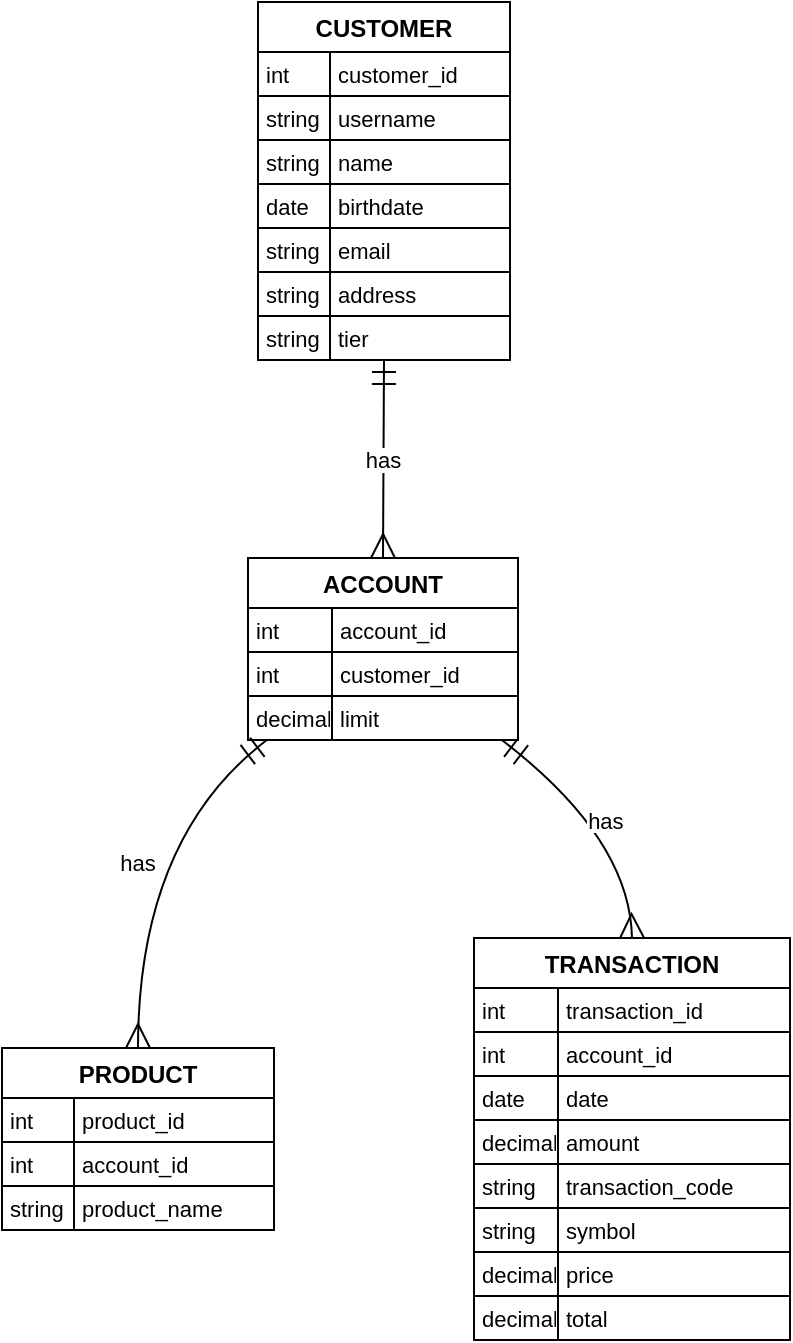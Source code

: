 <mxfile version="24.7.5" pages="2">
  <diagram name="Página-1" id="xbS6HUOcRYVPAaxrUvXU">
    <mxGraphModel dx="1393" dy="903" grid="1" gridSize="10" guides="1" tooltips="1" connect="1" arrows="1" fold="1" page="1" pageScale="1" pageWidth="827" pageHeight="1169" math="0" shadow="0">
      <root>
        <mxCell id="0" />
        <mxCell id="1" parent="0" />
        <mxCell id="-Fm5pNs9VPhXjQLM4HIY-1" value="CUSTOMER" style="shape=table;startSize=25;container=1;collapsible=0;childLayout=tableLayout;fixedRows=1;rowLines=1;fontStyle=1;align=center;resizeLast=1;" vertex="1" parent="1">
          <mxGeometry x="148" y="20" width="126" height="179" as="geometry" />
        </mxCell>
        <mxCell id="-Fm5pNs9VPhXjQLM4HIY-2" style="shape=tableRow;horizontal=0;startSize=0;swimlaneHead=0;swimlaneBody=0;fillColor=none;collapsible=0;dropTarget=0;points=[[0,0.5],[1,0.5]];portConstraint=eastwest;top=0;left=0;right=0;bottom=0;" vertex="1" parent="-Fm5pNs9VPhXjQLM4HIY-1">
          <mxGeometry y="25" width="126" height="22" as="geometry" />
        </mxCell>
        <mxCell id="-Fm5pNs9VPhXjQLM4HIY-3" value="int" style="shape=partialRectangle;connectable=0;fillColor=none;top=0;left=0;bottom=0;right=0;align=left;spacingLeft=2;overflow=hidden;fontSize=11;" vertex="1" parent="-Fm5pNs9VPhXjQLM4HIY-2">
          <mxGeometry width="36" height="22" as="geometry">
            <mxRectangle width="36" height="22" as="alternateBounds" />
          </mxGeometry>
        </mxCell>
        <mxCell id="-Fm5pNs9VPhXjQLM4HIY-4" value="customer_id" style="shape=partialRectangle;connectable=0;fillColor=none;top=0;left=0;bottom=0;right=0;align=left;spacingLeft=2;overflow=hidden;fontSize=11;" vertex="1" parent="-Fm5pNs9VPhXjQLM4HIY-2">
          <mxGeometry x="36" width="90" height="22" as="geometry">
            <mxRectangle width="90" height="22" as="alternateBounds" />
          </mxGeometry>
        </mxCell>
        <mxCell id="-Fm5pNs9VPhXjQLM4HIY-5" style="shape=tableRow;horizontal=0;startSize=0;swimlaneHead=0;swimlaneBody=0;fillColor=none;collapsible=0;dropTarget=0;points=[[0,0.5],[1,0.5]];portConstraint=eastwest;top=0;left=0;right=0;bottom=0;" vertex="1" parent="-Fm5pNs9VPhXjQLM4HIY-1">
          <mxGeometry y="47" width="126" height="22" as="geometry" />
        </mxCell>
        <mxCell id="-Fm5pNs9VPhXjQLM4HIY-6" value="string" style="shape=partialRectangle;connectable=0;fillColor=none;top=0;left=0;bottom=0;right=0;align=left;spacingLeft=2;overflow=hidden;fontSize=11;" vertex="1" parent="-Fm5pNs9VPhXjQLM4HIY-5">
          <mxGeometry width="36" height="22" as="geometry">
            <mxRectangle width="36" height="22" as="alternateBounds" />
          </mxGeometry>
        </mxCell>
        <mxCell id="-Fm5pNs9VPhXjQLM4HIY-7" value="username" style="shape=partialRectangle;connectable=0;fillColor=none;top=0;left=0;bottom=0;right=0;align=left;spacingLeft=2;overflow=hidden;fontSize=11;" vertex="1" parent="-Fm5pNs9VPhXjQLM4HIY-5">
          <mxGeometry x="36" width="90" height="22" as="geometry">
            <mxRectangle width="90" height="22" as="alternateBounds" />
          </mxGeometry>
        </mxCell>
        <mxCell id="-Fm5pNs9VPhXjQLM4HIY-8" style="shape=tableRow;horizontal=0;startSize=0;swimlaneHead=0;swimlaneBody=0;fillColor=none;collapsible=0;dropTarget=0;points=[[0,0.5],[1,0.5]];portConstraint=eastwest;top=0;left=0;right=0;bottom=0;" vertex="1" parent="-Fm5pNs9VPhXjQLM4HIY-1">
          <mxGeometry y="69" width="126" height="22" as="geometry" />
        </mxCell>
        <mxCell id="-Fm5pNs9VPhXjQLM4HIY-9" value="string" style="shape=partialRectangle;connectable=0;fillColor=none;top=0;left=0;bottom=0;right=0;align=left;spacingLeft=2;overflow=hidden;fontSize=11;" vertex="1" parent="-Fm5pNs9VPhXjQLM4HIY-8">
          <mxGeometry width="36" height="22" as="geometry">
            <mxRectangle width="36" height="22" as="alternateBounds" />
          </mxGeometry>
        </mxCell>
        <mxCell id="-Fm5pNs9VPhXjQLM4HIY-10" value="name" style="shape=partialRectangle;connectable=0;fillColor=none;top=0;left=0;bottom=0;right=0;align=left;spacingLeft=2;overflow=hidden;fontSize=11;" vertex="1" parent="-Fm5pNs9VPhXjQLM4HIY-8">
          <mxGeometry x="36" width="90" height="22" as="geometry">
            <mxRectangle width="90" height="22" as="alternateBounds" />
          </mxGeometry>
        </mxCell>
        <mxCell id="-Fm5pNs9VPhXjQLM4HIY-11" style="shape=tableRow;horizontal=0;startSize=0;swimlaneHead=0;swimlaneBody=0;fillColor=none;collapsible=0;dropTarget=0;points=[[0,0.5],[1,0.5]];portConstraint=eastwest;top=0;left=0;right=0;bottom=0;" vertex="1" parent="-Fm5pNs9VPhXjQLM4HIY-1">
          <mxGeometry y="91" width="126" height="22" as="geometry" />
        </mxCell>
        <mxCell id="-Fm5pNs9VPhXjQLM4HIY-12" value="date" style="shape=partialRectangle;connectable=0;fillColor=none;top=0;left=0;bottom=0;right=0;align=left;spacingLeft=2;overflow=hidden;fontSize=11;" vertex="1" parent="-Fm5pNs9VPhXjQLM4HIY-11">
          <mxGeometry width="36" height="22" as="geometry">
            <mxRectangle width="36" height="22" as="alternateBounds" />
          </mxGeometry>
        </mxCell>
        <mxCell id="-Fm5pNs9VPhXjQLM4HIY-13" value="birthdate" style="shape=partialRectangle;connectable=0;fillColor=none;top=0;left=0;bottom=0;right=0;align=left;spacingLeft=2;overflow=hidden;fontSize=11;" vertex="1" parent="-Fm5pNs9VPhXjQLM4HIY-11">
          <mxGeometry x="36" width="90" height="22" as="geometry">
            <mxRectangle width="90" height="22" as="alternateBounds" />
          </mxGeometry>
        </mxCell>
        <mxCell id="-Fm5pNs9VPhXjQLM4HIY-14" style="shape=tableRow;horizontal=0;startSize=0;swimlaneHead=0;swimlaneBody=0;fillColor=none;collapsible=0;dropTarget=0;points=[[0,0.5],[1,0.5]];portConstraint=eastwest;top=0;left=0;right=0;bottom=0;" vertex="1" parent="-Fm5pNs9VPhXjQLM4HIY-1">
          <mxGeometry y="113" width="126" height="22" as="geometry" />
        </mxCell>
        <mxCell id="-Fm5pNs9VPhXjQLM4HIY-15" value="string" style="shape=partialRectangle;connectable=0;fillColor=none;top=0;left=0;bottom=0;right=0;align=left;spacingLeft=2;overflow=hidden;fontSize=11;" vertex="1" parent="-Fm5pNs9VPhXjQLM4HIY-14">
          <mxGeometry width="36" height="22" as="geometry">
            <mxRectangle width="36" height="22" as="alternateBounds" />
          </mxGeometry>
        </mxCell>
        <mxCell id="-Fm5pNs9VPhXjQLM4HIY-16" value="email" style="shape=partialRectangle;connectable=0;fillColor=none;top=0;left=0;bottom=0;right=0;align=left;spacingLeft=2;overflow=hidden;fontSize=11;" vertex="1" parent="-Fm5pNs9VPhXjQLM4HIY-14">
          <mxGeometry x="36" width="90" height="22" as="geometry">
            <mxRectangle width="90" height="22" as="alternateBounds" />
          </mxGeometry>
        </mxCell>
        <mxCell id="-Fm5pNs9VPhXjQLM4HIY-17" style="shape=tableRow;horizontal=0;startSize=0;swimlaneHead=0;swimlaneBody=0;fillColor=none;collapsible=0;dropTarget=0;points=[[0,0.5],[1,0.5]];portConstraint=eastwest;top=0;left=0;right=0;bottom=0;" vertex="1" parent="-Fm5pNs9VPhXjQLM4HIY-1">
          <mxGeometry y="135" width="126" height="22" as="geometry" />
        </mxCell>
        <mxCell id="-Fm5pNs9VPhXjQLM4HIY-18" value="string" style="shape=partialRectangle;connectable=0;fillColor=none;top=0;left=0;bottom=0;right=0;align=left;spacingLeft=2;overflow=hidden;fontSize=11;" vertex="1" parent="-Fm5pNs9VPhXjQLM4HIY-17">
          <mxGeometry width="36" height="22" as="geometry">
            <mxRectangle width="36" height="22" as="alternateBounds" />
          </mxGeometry>
        </mxCell>
        <mxCell id="-Fm5pNs9VPhXjQLM4HIY-19" value="address" style="shape=partialRectangle;connectable=0;fillColor=none;top=0;left=0;bottom=0;right=0;align=left;spacingLeft=2;overflow=hidden;fontSize=11;" vertex="1" parent="-Fm5pNs9VPhXjQLM4HIY-17">
          <mxGeometry x="36" width="90" height="22" as="geometry">
            <mxRectangle width="90" height="22" as="alternateBounds" />
          </mxGeometry>
        </mxCell>
        <mxCell id="-Fm5pNs9VPhXjQLM4HIY-20" style="shape=tableRow;horizontal=0;startSize=0;swimlaneHead=0;swimlaneBody=0;fillColor=none;collapsible=0;dropTarget=0;points=[[0,0.5],[1,0.5]];portConstraint=eastwest;top=0;left=0;right=0;bottom=0;" vertex="1" parent="-Fm5pNs9VPhXjQLM4HIY-1">
          <mxGeometry y="157" width="126" height="22" as="geometry" />
        </mxCell>
        <mxCell id="-Fm5pNs9VPhXjQLM4HIY-21" value="string" style="shape=partialRectangle;connectable=0;fillColor=none;top=0;left=0;bottom=0;right=0;align=left;spacingLeft=2;overflow=hidden;fontSize=11;" vertex="1" parent="-Fm5pNs9VPhXjQLM4HIY-20">
          <mxGeometry width="36" height="22" as="geometry">
            <mxRectangle width="36" height="22" as="alternateBounds" />
          </mxGeometry>
        </mxCell>
        <mxCell id="-Fm5pNs9VPhXjQLM4HIY-22" value="tier" style="shape=partialRectangle;connectable=0;fillColor=none;top=0;left=0;bottom=0;right=0;align=left;spacingLeft=2;overflow=hidden;fontSize=11;" vertex="1" parent="-Fm5pNs9VPhXjQLM4HIY-20">
          <mxGeometry x="36" width="90" height="22" as="geometry">
            <mxRectangle width="90" height="22" as="alternateBounds" />
          </mxGeometry>
        </mxCell>
        <mxCell id="-Fm5pNs9VPhXjQLM4HIY-23" value="ACCOUNT" style="shape=table;startSize=25;container=1;collapsible=0;childLayout=tableLayout;fixedRows=1;rowLines=1;fontStyle=1;align=center;resizeLast=1;" vertex="1" parent="1">
          <mxGeometry x="143" y="298" width="135" height="91" as="geometry" />
        </mxCell>
        <mxCell id="-Fm5pNs9VPhXjQLM4HIY-24" style="shape=tableRow;horizontal=0;startSize=0;swimlaneHead=0;swimlaneBody=0;fillColor=none;collapsible=0;dropTarget=0;points=[[0,0.5],[1,0.5]];portConstraint=eastwest;top=0;left=0;right=0;bottom=0;" vertex="1" parent="-Fm5pNs9VPhXjQLM4HIY-23">
          <mxGeometry y="25" width="135" height="22" as="geometry" />
        </mxCell>
        <mxCell id="-Fm5pNs9VPhXjQLM4HIY-25" value="int" style="shape=partialRectangle;connectable=0;fillColor=none;top=0;left=0;bottom=0;right=0;align=left;spacingLeft=2;overflow=hidden;fontSize=11;" vertex="1" parent="-Fm5pNs9VPhXjQLM4HIY-24">
          <mxGeometry width="42" height="22" as="geometry">
            <mxRectangle width="42" height="22" as="alternateBounds" />
          </mxGeometry>
        </mxCell>
        <mxCell id="-Fm5pNs9VPhXjQLM4HIY-26" value="account_id" style="shape=partialRectangle;connectable=0;fillColor=none;top=0;left=0;bottom=0;right=0;align=left;spacingLeft=2;overflow=hidden;fontSize=11;" vertex="1" parent="-Fm5pNs9VPhXjQLM4HIY-24">
          <mxGeometry x="42" width="93" height="22" as="geometry">
            <mxRectangle width="93" height="22" as="alternateBounds" />
          </mxGeometry>
        </mxCell>
        <mxCell id="-Fm5pNs9VPhXjQLM4HIY-27" style="shape=tableRow;horizontal=0;startSize=0;swimlaneHead=0;swimlaneBody=0;fillColor=none;collapsible=0;dropTarget=0;points=[[0,0.5],[1,0.5]];portConstraint=eastwest;top=0;left=0;right=0;bottom=0;" vertex="1" parent="-Fm5pNs9VPhXjQLM4HIY-23">
          <mxGeometry y="47" width="135" height="22" as="geometry" />
        </mxCell>
        <mxCell id="-Fm5pNs9VPhXjQLM4HIY-28" value="int" style="shape=partialRectangle;connectable=0;fillColor=none;top=0;left=0;bottom=0;right=0;align=left;spacingLeft=2;overflow=hidden;fontSize=11;" vertex="1" parent="-Fm5pNs9VPhXjQLM4HIY-27">
          <mxGeometry width="42" height="22" as="geometry">
            <mxRectangle width="42" height="22" as="alternateBounds" />
          </mxGeometry>
        </mxCell>
        <mxCell id="-Fm5pNs9VPhXjQLM4HIY-29" value="customer_id" style="shape=partialRectangle;connectable=0;fillColor=none;top=0;left=0;bottom=0;right=0;align=left;spacingLeft=2;overflow=hidden;fontSize=11;" vertex="1" parent="-Fm5pNs9VPhXjQLM4HIY-27">
          <mxGeometry x="42" width="93" height="22" as="geometry">
            <mxRectangle width="93" height="22" as="alternateBounds" />
          </mxGeometry>
        </mxCell>
        <mxCell id="-Fm5pNs9VPhXjQLM4HIY-30" style="shape=tableRow;horizontal=0;startSize=0;swimlaneHead=0;swimlaneBody=0;fillColor=none;collapsible=0;dropTarget=0;points=[[0,0.5],[1,0.5]];portConstraint=eastwest;top=0;left=0;right=0;bottom=0;" vertex="1" parent="-Fm5pNs9VPhXjQLM4HIY-23">
          <mxGeometry y="69" width="135" height="22" as="geometry" />
        </mxCell>
        <mxCell id="-Fm5pNs9VPhXjQLM4HIY-31" value="decimal" style="shape=partialRectangle;connectable=0;fillColor=none;top=0;left=0;bottom=0;right=0;align=left;spacingLeft=2;overflow=hidden;fontSize=11;" vertex="1" parent="-Fm5pNs9VPhXjQLM4HIY-30">
          <mxGeometry width="42" height="22" as="geometry">
            <mxRectangle width="42" height="22" as="alternateBounds" />
          </mxGeometry>
        </mxCell>
        <mxCell id="-Fm5pNs9VPhXjQLM4HIY-32" value="limit" style="shape=partialRectangle;connectable=0;fillColor=none;top=0;left=0;bottom=0;right=0;align=left;spacingLeft=2;overflow=hidden;fontSize=11;" vertex="1" parent="-Fm5pNs9VPhXjQLM4HIY-30">
          <mxGeometry x="42" width="93" height="22" as="geometry">
            <mxRectangle width="93" height="22" as="alternateBounds" />
          </mxGeometry>
        </mxCell>
        <mxCell id="-Fm5pNs9VPhXjQLM4HIY-33" value="PRODUCT" style="shape=table;startSize=25;container=1;collapsible=0;childLayout=tableLayout;fixedRows=1;rowLines=1;fontStyle=1;align=center;resizeLast=1;" vertex="1" parent="1">
          <mxGeometry x="20" y="543" width="136" height="91" as="geometry" />
        </mxCell>
        <mxCell id="-Fm5pNs9VPhXjQLM4HIY-34" style="shape=tableRow;horizontal=0;startSize=0;swimlaneHead=0;swimlaneBody=0;fillColor=none;collapsible=0;dropTarget=0;points=[[0,0.5],[1,0.5]];portConstraint=eastwest;top=0;left=0;right=0;bottom=0;" vertex="1" parent="-Fm5pNs9VPhXjQLM4HIY-33">
          <mxGeometry y="25" width="136" height="22" as="geometry" />
        </mxCell>
        <mxCell id="-Fm5pNs9VPhXjQLM4HIY-35" value="int" style="shape=partialRectangle;connectable=0;fillColor=none;top=0;left=0;bottom=0;right=0;align=left;spacingLeft=2;overflow=hidden;fontSize=11;" vertex="1" parent="-Fm5pNs9VPhXjQLM4HIY-34">
          <mxGeometry width="36" height="22" as="geometry">
            <mxRectangle width="36" height="22" as="alternateBounds" />
          </mxGeometry>
        </mxCell>
        <mxCell id="-Fm5pNs9VPhXjQLM4HIY-36" value="product_id" style="shape=partialRectangle;connectable=0;fillColor=none;top=0;left=0;bottom=0;right=0;align=left;spacingLeft=2;overflow=hidden;fontSize=11;" vertex="1" parent="-Fm5pNs9VPhXjQLM4HIY-34">
          <mxGeometry x="36" width="100" height="22" as="geometry">
            <mxRectangle width="100" height="22" as="alternateBounds" />
          </mxGeometry>
        </mxCell>
        <mxCell id="-Fm5pNs9VPhXjQLM4HIY-37" style="shape=tableRow;horizontal=0;startSize=0;swimlaneHead=0;swimlaneBody=0;fillColor=none;collapsible=0;dropTarget=0;points=[[0,0.5],[1,0.5]];portConstraint=eastwest;top=0;left=0;right=0;bottom=0;" vertex="1" parent="-Fm5pNs9VPhXjQLM4HIY-33">
          <mxGeometry y="47" width="136" height="22" as="geometry" />
        </mxCell>
        <mxCell id="-Fm5pNs9VPhXjQLM4HIY-38" value="int" style="shape=partialRectangle;connectable=0;fillColor=none;top=0;left=0;bottom=0;right=0;align=left;spacingLeft=2;overflow=hidden;fontSize=11;" vertex="1" parent="-Fm5pNs9VPhXjQLM4HIY-37">
          <mxGeometry width="36" height="22" as="geometry">
            <mxRectangle width="36" height="22" as="alternateBounds" />
          </mxGeometry>
        </mxCell>
        <mxCell id="-Fm5pNs9VPhXjQLM4HIY-39" value="account_id" style="shape=partialRectangle;connectable=0;fillColor=none;top=0;left=0;bottom=0;right=0;align=left;spacingLeft=2;overflow=hidden;fontSize=11;" vertex="1" parent="-Fm5pNs9VPhXjQLM4HIY-37">
          <mxGeometry x="36" width="100" height="22" as="geometry">
            <mxRectangle width="100" height="22" as="alternateBounds" />
          </mxGeometry>
        </mxCell>
        <mxCell id="-Fm5pNs9VPhXjQLM4HIY-40" style="shape=tableRow;horizontal=0;startSize=0;swimlaneHead=0;swimlaneBody=0;fillColor=none;collapsible=0;dropTarget=0;points=[[0,0.5],[1,0.5]];portConstraint=eastwest;top=0;left=0;right=0;bottom=0;" vertex="1" parent="-Fm5pNs9VPhXjQLM4HIY-33">
          <mxGeometry y="69" width="136" height="22" as="geometry" />
        </mxCell>
        <mxCell id="-Fm5pNs9VPhXjQLM4HIY-41" value="string" style="shape=partialRectangle;connectable=0;fillColor=none;top=0;left=0;bottom=0;right=0;align=left;spacingLeft=2;overflow=hidden;fontSize=11;" vertex="1" parent="-Fm5pNs9VPhXjQLM4HIY-40">
          <mxGeometry width="36" height="22" as="geometry">
            <mxRectangle width="36" height="22" as="alternateBounds" />
          </mxGeometry>
        </mxCell>
        <mxCell id="-Fm5pNs9VPhXjQLM4HIY-42" value="product_name" style="shape=partialRectangle;connectable=0;fillColor=none;top=0;left=0;bottom=0;right=0;align=left;spacingLeft=2;overflow=hidden;fontSize=11;" vertex="1" parent="-Fm5pNs9VPhXjQLM4HIY-40">
          <mxGeometry x="36" width="100" height="22" as="geometry">
            <mxRectangle width="100" height="22" as="alternateBounds" />
          </mxGeometry>
        </mxCell>
        <mxCell id="-Fm5pNs9VPhXjQLM4HIY-43" value="TRANSACTION" style="shape=table;startSize=25;container=1;collapsible=0;childLayout=tableLayout;fixedRows=1;rowLines=1;fontStyle=1;align=center;resizeLast=1;" vertex="1" parent="1">
          <mxGeometry x="256" y="488" width="158" height="201" as="geometry" />
        </mxCell>
        <mxCell id="-Fm5pNs9VPhXjQLM4HIY-44" style="shape=tableRow;horizontal=0;startSize=0;swimlaneHead=0;swimlaneBody=0;fillColor=none;collapsible=0;dropTarget=0;points=[[0,0.5],[1,0.5]];portConstraint=eastwest;top=0;left=0;right=0;bottom=0;" vertex="1" parent="-Fm5pNs9VPhXjQLM4HIY-43">
          <mxGeometry y="25" width="158" height="22" as="geometry" />
        </mxCell>
        <mxCell id="-Fm5pNs9VPhXjQLM4HIY-45" value="int" style="shape=partialRectangle;connectable=0;fillColor=none;top=0;left=0;bottom=0;right=0;align=left;spacingLeft=2;overflow=hidden;fontSize=11;" vertex="1" parent="-Fm5pNs9VPhXjQLM4HIY-44">
          <mxGeometry width="42" height="22" as="geometry">
            <mxRectangle width="42" height="22" as="alternateBounds" />
          </mxGeometry>
        </mxCell>
        <mxCell id="-Fm5pNs9VPhXjQLM4HIY-46" value="transaction_id" style="shape=partialRectangle;connectable=0;fillColor=none;top=0;left=0;bottom=0;right=0;align=left;spacingLeft=2;overflow=hidden;fontSize=11;" vertex="1" parent="-Fm5pNs9VPhXjQLM4HIY-44">
          <mxGeometry x="42" width="116" height="22" as="geometry">
            <mxRectangle width="116" height="22" as="alternateBounds" />
          </mxGeometry>
        </mxCell>
        <mxCell id="-Fm5pNs9VPhXjQLM4HIY-47" style="shape=tableRow;horizontal=0;startSize=0;swimlaneHead=0;swimlaneBody=0;fillColor=none;collapsible=0;dropTarget=0;points=[[0,0.5],[1,0.5]];portConstraint=eastwest;top=0;left=0;right=0;bottom=0;" vertex="1" parent="-Fm5pNs9VPhXjQLM4HIY-43">
          <mxGeometry y="47" width="158" height="22" as="geometry" />
        </mxCell>
        <mxCell id="-Fm5pNs9VPhXjQLM4HIY-48" value="int" style="shape=partialRectangle;connectable=0;fillColor=none;top=0;left=0;bottom=0;right=0;align=left;spacingLeft=2;overflow=hidden;fontSize=11;" vertex="1" parent="-Fm5pNs9VPhXjQLM4HIY-47">
          <mxGeometry width="42" height="22" as="geometry">
            <mxRectangle width="42" height="22" as="alternateBounds" />
          </mxGeometry>
        </mxCell>
        <mxCell id="-Fm5pNs9VPhXjQLM4HIY-49" value="account_id" style="shape=partialRectangle;connectable=0;fillColor=none;top=0;left=0;bottom=0;right=0;align=left;spacingLeft=2;overflow=hidden;fontSize=11;" vertex="1" parent="-Fm5pNs9VPhXjQLM4HIY-47">
          <mxGeometry x="42" width="116" height="22" as="geometry">
            <mxRectangle width="116" height="22" as="alternateBounds" />
          </mxGeometry>
        </mxCell>
        <mxCell id="-Fm5pNs9VPhXjQLM4HIY-50" style="shape=tableRow;horizontal=0;startSize=0;swimlaneHead=0;swimlaneBody=0;fillColor=none;collapsible=0;dropTarget=0;points=[[0,0.5],[1,0.5]];portConstraint=eastwest;top=0;left=0;right=0;bottom=0;" vertex="1" parent="-Fm5pNs9VPhXjQLM4HIY-43">
          <mxGeometry y="69" width="158" height="22" as="geometry" />
        </mxCell>
        <mxCell id="-Fm5pNs9VPhXjQLM4HIY-51" value="date" style="shape=partialRectangle;connectable=0;fillColor=none;top=0;left=0;bottom=0;right=0;align=left;spacingLeft=2;overflow=hidden;fontSize=11;" vertex="1" parent="-Fm5pNs9VPhXjQLM4HIY-50">
          <mxGeometry width="42" height="22" as="geometry">
            <mxRectangle width="42" height="22" as="alternateBounds" />
          </mxGeometry>
        </mxCell>
        <mxCell id="-Fm5pNs9VPhXjQLM4HIY-52" value="date" style="shape=partialRectangle;connectable=0;fillColor=none;top=0;left=0;bottom=0;right=0;align=left;spacingLeft=2;overflow=hidden;fontSize=11;" vertex="1" parent="-Fm5pNs9VPhXjQLM4HIY-50">
          <mxGeometry x="42" width="116" height="22" as="geometry">
            <mxRectangle width="116" height="22" as="alternateBounds" />
          </mxGeometry>
        </mxCell>
        <mxCell id="-Fm5pNs9VPhXjQLM4HIY-53" style="shape=tableRow;horizontal=0;startSize=0;swimlaneHead=0;swimlaneBody=0;fillColor=none;collapsible=0;dropTarget=0;points=[[0,0.5],[1,0.5]];portConstraint=eastwest;top=0;left=0;right=0;bottom=0;" vertex="1" parent="-Fm5pNs9VPhXjQLM4HIY-43">
          <mxGeometry y="91" width="158" height="22" as="geometry" />
        </mxCell>
        <mxCell id="-Fm5pNs9VPhXjQLM4HIY-54" value="decimal" style="shape=partialRectangle;connectable=0;fillColor=none;top=0;left=0;bottom=0;right=0;align=left;spacingLeft=2;overflow=hidden;fontSize=11;" vertex="1" parent="-Fm5pNs9VPhXjQLM4HIY-53">
          <mxGeometry width="42" height="22" as="geometry">
            <mxRectangle width="42" height="22" as="alternateBounds" />
          </mxGeometry>
        </mxCell>
        <mxCell id="-Fm5pNs9VPhXjQLM4HIY-55" value="amount" style="shape=partialRectangle;connectable=0;fillColor=none;top=0;left=0;bottom=0;right=0;align=left;spacingLeft=2;overflow=hidden;fontSize=11;" vertex="1" parent="-Fm5pNs9VPhXjQLM4HIY-53">
          <mxGeometry x="42" width="116" height="22" as="geometry">
            <mxRectangle width="116" height="22" as="alternateBounds" />
          </mxGeometry>
        </mxCell>
        <mxCell id="-Fm5pNs9VPhXjQLM4HIY-56" style="shape=tableRow;horizontal=0;startSize=0;swimlaneHead=0;swimlaneBody=0;fillColor=none;collapsible=0;dropTarget=0;points=[[0,0.5],[1,0.5]];portConstraint=eastwest;top=0;left=0;right=0;bottom=0;" vertex="1" parent="-Fm5pNs9VPhXjQLM4HIY-43">
          <mxGeometry y="113" width="158" height="22" as="geometry" />
        </mxCell>
        <mxCell id="-Fm5pNs9VPhXjQLM4HIY-57" value="string" style="shape=partialRectangle;connectable=0;fillColor=none;top=0;left=0;bottom=0;right=0;align=left;spacingLeft=2;overflow=hidden;fontSize=11;" vertex="1" parent="-Fm5pNs9VPhXjQLM4HIY-56">
          <mxGeometry width="42" height="22" as="geometry">
            <mxRectangle width="42" height="22" as="alternateBounds" />
          </mxGeometry>
        </mxCell>
        <mxCell id="-Fm5pNs9VPhXjQLM4HIY-58" value="transaction_code" style="shape=partialRectangle;connectable=0;fillColor=none;top=0;left=0;bottom=0;right=0;align=left;spacingLeft=2;overflow=hidden;fontSize=11;" vertex="1" parent="-Fm5pNs9VPhXjQLM4HIY-56">
          <mxGeometry x="42" width="116" height="22" as="geometry">
            <mxRectangle width="116" height="22" as="alternateBounds" />
          </mxGeometry>
        </mxCell>
        <mxCell id="-Fm5pNs9VPhXjQLM4HIY-59" style="shape=tableRow;horizontal=0;startSize=0;swimlaneHead=0;swimlaneBody=0;fillColor=none;collapsible=0;dropTarget=0;points=[[0,0.5],[1,0.5]];portConstraint=eastwest;top=0;left=0;right=0;bottom=0;" vertex="1" parent="-Fm5pNs9VPhXjQLM4HIY-43">
          <mxGeometry y="135" width="158" height="22" as="geometry" />
        </mxCell>
        <mxCell id="-Fm5pNs9VPhXjQLM4HIY-60" value="string" style="shape=partialRectangle;connectable=0;fillColor=none;top=0;left=0;bottom=0;right=0;align=left;spacingLeft=2;overflow=hidden;fontSize=11;" vertex="1" parent="-Fm5pNs9VPhXjQLM4HIY-59">
          <mxGeometry width="42" height="22" as="geometry">
            <mxRectangle width="42" height="22" as="alternateBounds" />
          </mxGeometry>
        </mxCell>
        <mxCell id="-Fm5pNs9VPhXjQLM4HIY-61" value="symbol" style="shape=partialRectangle;connectable=0;fillColor=none;top=0;left=0;bottom=0;right=0;align=left;spacingLeft=2;overflow=hidden;fontSize=11;" vertex="1" parent="-Fm5pNs9VPhXjQLM4HIY-59">
          <mxGeometry x="42" width="116" height="22" as="geometry">
            <mxRectangle width="116" height="22" as="alternateBounds" />
          </mxGeometry>
        </mxCell>
        <mxCell id="-Fm5pNs9VPhXjQLM4HIY-62" style="shape=tableRow;horizontal=0;startSize=0;swimlaneHead=0;swimlaneBody=0;fillColor=none;collapsible=0;dropTarget=0;points=[[0,0.5],[1,0.5]];portConstraint=eastwest;top=0;left=0;right=0;bottom=0;" vertex="1" parent="-Fm5pNs9VPhXjQLM4HIY-43">
          <mxGeometry y="157" width="158" height="22" as="geometry" />
        </mxCell>
        <mxCell id="-Fm5pNs9VPhXjQLM4HIY-63" value="decimal" style="shape=partialRectangle;connectable=0;fillColor=none;top=0;left=0;bottom=0;right=0;align=left;spacingLeft=2;overflow=hidden;fontSize=11;" vertex="1" parent="-Fm5pNs9VPhXjQLM4HIY-62">
          <mxGeometry width="42" height="22" as="geometry">
            <mxRectangle width="42" height="22" as="alternateBounds" />
          </mxGeometry>
        </mxCell>
        <mxCell id="-Fm5pNs9VPhXjQLM4HIY-64" value="price" style="shape=partialRectangle;connectable=0;fillColor=none;top=0;left=0;bottom=0;right=0;align=left;spacingLeft=2;overflow=hidden;fontSize=11;" vertex="1" parent="-Fm5pNs9VPhXjQLM4HIY-62">
          <mxGeometry x="42" width="116" height="22" as="geometry">
            <mxRectangle width="116" height="22" as="alternateBounds" />
          </mxGeometry>
        </mxCell>
        <mxCell id="-Fm5pNs9VPhXjQLM4HIY-65" style="shape=tableRow;horizontal=0;startSize=0;swimlaneHead=0;swimlaneBody=0;fillColor=none;collapsible=0;dropTarget=0;points=[[0,0.5],[1,0.5]];portConstraint=eastwest;top=0;left=0;right=0;bottom=0;" vertex="1" parent="-Fm5pNs9VPhXjQLM4HIY-43">
          <mxGeometry y="179" width="158" height="22" as="geometry" />
        </mxCell>
        <mxCell id="-Fm5pNs9VPhXjQLM4HIY-66" value="decimal" style="shape=partialRectangle;connectable=0;fillColor=none;top=0;left=0;bottom=0;right=0;align=left;spacingLeft=2;overflow=hidden;fontSize=11;" vertex="1" parent="-Fm5pNs9VPhXjQLM4HIY-65">
          <mxGeometry width="42" height="22" as="geometry">
            <mxRectangle width="42" height="22" as="alternateBounds" />
          </mxGeometry>
        </mxCell>
        <mxCell id="-Fm5pNs9VPhXjQLM4HIY-67" value="total" style="shape=partialRectangle;connectable=0;fillColor=none;top=0;left=0;bottom=0;right=0;align=left;spacingLeft=2;overflow=hidden;fontSize=11;" vertex="1" parent="-Fm5pNs9VPhXjQLM4HIY-65">
          <mxGeometry x="42" width="116" height="22" as="geometry">
            <mxRectangle width="116" height="22" as="alternateBounds" />
          </mxGeometry>
        </mxCell>
        <mxCell id="-Fm5pNs9VPhXjQLM4HIY-68" value="has" style="curved=1;startArrow=ERmandOne;startSize=10;;endArrow=ERmany;endSize=10;;exitX=0.5;exitY=1;entryX=0.5;entryY=0;rounded=0;" edge="1" parent="1" source="-Fm5pNs9VPhXjQLM4HIY-1" target="-Fm5pNs9VPhXjQLM4HIY-23">
          <mxGeometry relative="1" as="geometry">
            <Array as="points" />
          </mxGeometry>
        </mxCell>
        <mxCell id="-Fm5pNs9VPhXjQLM4HIY-69" value="has" style="curved=1;startArrow=ERmandOne;startSize=10;;endArrow=ERmany;endSize=10;;exitX=0.07;exitY=1;entryX=0.5;entryY=0;rounded=0;" edge="1" parent="1" source="-Fm5pNs9VPhXjQLM4HIY-23" target="-Fm5pNs9VPhXjQLM4HIY-33">
          <mxGeometry relative="1" as="geometry">
            <Array as="points">
              <mxPoint x="88" y="438" />
            </Array>
          </mxGeometry>
        </mxCell>
        <mxCell id="-Fm5pNs9VPhXjQLM4HIY-70" value="has" style="curved=1;startArrow=ERmandOne;startSize=10;;endArrow=ERmany;endSize=10;;exitX=0.94;exitY=1;entryX=0.5;entryY=0;rounded=0;" edge="1" parent="1" source="-Fm5pNs9VPhXjQLM4HIY-23" target="-Fm5pNs9VPhXjQLM4HIY-43">
          <mxGeometry relative="1" as="geometry">
            <Array as="points">
              <mxPoint x="334" y="438" />
            </Array>
          </mxGeometry>
        </mxCell>
      </root>
    </mxGraphModel>
  </diagram>
  <diagram id="oFsFgHRtXtc6nK12_haO" name="Página-2">
    <mxGraphModel dx="1393" dy="903" grid="1" gridSize="10" guides="1" tooltips="1" connect="1" arrows="1" fold="1" page="1" pageScale="1" pageWidth="827" pageHeight="1169" math="0" shadow="0">
      <root>
        <mxCell id="0" />
        <mxCell id="1" parent="0" />
        <mxCell id="V75Jt1ztEAzrmL82g1pO-1" value="CUSTOMER" style="shape=table;startSize=25;container=1;collapsible=0;childLayout=tableLayout;fixedRows=1;rowLines=1;fontStyle=1;align=center;resizeLast=1;" vertex="1" parent="1">
          <mxGeometry x="271" y="20" width="126" height="157" as="geometry" />
        </mxCell>
        <mxCell id="V75Jt1ztEAzrmL82g1pO-2" style="shape=tableRow;horizontal=0;startSize=0;swimlaneHead=0;swimlaneBody=0;fillColor=none;collapsible=0;dropTarget=0;points=[[0,0.5],[1,0.5]];portConstraint=eastwest;top=0;left=0;right=0;bottom=0;" vertex="1" parent="V75Jt1ztEAzrmL82g1pO-1">
          <mxGeometry y="25" width="126" height="22" as="geometry" />
        </mxCell>
        <mxCell id="V75Jt1ztEAzrmL82g1pO-3" value="int" style="shape=partialRectangle;connectable=0;fillColor=none;top=0;left=0;bottom=0;right=0;align=left;spacingLeft=2;overflow=hidden;fontSize=11;" vertex="1" parent="V75Jt1ztEAzrmL82g1pO-2">
          <mxGeometry width="36" height="22" as="geometry">
            <mxRectangle width="36" height="22" as="alternateBounds" />
          </mxGeometry>
        </mxCell>
        <mxCell id="V75Jt1ztEAzrmL82g1pO-4" value="customer_id" style="shape=partialRectangle;connectable=0;fillColor=none;top=0;left=0;bottom=0;right=0;align=left;spacingLeft=2;overflow=hidden;fontSize=11;" vertex="1" parent="V75Jt1ztEAzrmL82g1pO-2">
          <mxGeometry x="36" width="90" height="22" as="geometry">
            <mxRectangle width="90" height="22" as="alternateBounds" />
          </mxGeometry>
        </mxCell>
        <mxCell id="V75Jt1ztEAzrmL82g1pO-5" style="shape=tableRow;horizontal=0;startSize=0;swimlaneHead=0;swimlaneBody=0;fillColor=none;collapsible=0;dropTarget=0;points=[[0,0.5],[1,0.5]];portConstraint=eastwest;top=0;left=0;right=0;bottom=0;" vertex="1" parent="V75Jt1ztEAzrmL82g1pO-1">
          <mxGeometry y="47" width="126" height="22" as="geometry" />
        </mxCell>
        <mxCell id="V75Jt1ztEAzrmL82g1pO-6" value="string" style="shape=partialRectangle;connectable=0;fillColor=none;top=0;left=0;bottom=0;right=0;align=left;spacingLeft=2;overflow=hidden;fontSize=11;" vertex="1" parent="V75Jt1ztEAzrmL82g1pO-5">
          <mxGeometry width="36" height="22" as="geometry">
            <mxRectangle width="36" height="22" as="alternateBounds" />
          </mxGeometry>
        </mxCell>
        <mxCell id="V75Jt1ztEAzrmL82g1pO-7" value="username" style="shape=partialRectangle;connectable=0;fillColor=none;top=0;left=0;bottom=0;right=0;align=left;spacingLeft=2;overflow=hidden;fontSize=11;" vertex="1" parent="V75Jt1ztEAzrmL82g1pO-5">
          <mxGeometry x="36" width="90" height="22" as="geometry">
            <mxRectangle width="90" height="22" as="alternateBounds" />
          </mxGeometry>
        </mxCell>
        <mxCell id="V75Jt1ztEAzrmL82g1pO-8" style="shape=tableRow;horizontal=0;startSize=0;swimlaneHead=0;swimlaneBody=0;fillColor=none;collapsible=0;dropTarget=0;points=[[0,0.5],[1,0.5]];portConstraint=eastwest;top=0;left=0;right=0;bottom=0;" vertex="1" parent="V75Jt1ztEAzrmL82g1pO-1">
          <mxGeometry y="69" width="126" height="22" as="geometry" />
        </mxCell>
        <mxCell id="V75Jt1ztEAzrmL82g1pO-9" value="string" style="shape=partialRectangle;connectable=0;fillColor=none;top=0;left=0;bottom=0;right=0;align=left;spacingLeft=2;overflow=hidden;fontSize=11;" vertex="1" parent="V75Jt1ztEAzrmL82g1pO-8">
          <mxGeometry width="36" height="22" as="geometry">
            <mxRectangle width="36" height="22" as="alternateBounds" />
          </mxGeometry>
        </mxCell>
        <mxCell id="V75Jt1ztEAzrmL82g1pO-10" value="name" style="shape=partialRectangle;connectable=0;fillColor=none;top=0;left=0;bottom=0;right=0;align=left;spacingLeft=2;overflow=hidden;fontSize=11;" vertex="1" parent="V75Jt1ztEAzrmL82g1pO-8">
          <mxGeometry x="36" width="90" height="22" as="geometry">
            <mxRectangle width="90" height="22" as="alternateBounds" />
          </mxGeometry>
        </mxCell>
        <mxCell id="V75Jt1ztEAzrmL82g1pO-11" style="shape=tableRow;horizontal=0;startSize=0;swimlaneHead=0;swimlaneBody=0;fillColor=none;collapsible=0;dropTarget=0;points=[[0,0.5],[1,0.5]];portConstraint=eastwest;top=0;left=0;right=0;bottom=0;" vertex="1" parent="V75Jt1ztEAzrmL82g1pO-1">
          <mxGeometry y="91" width="126" height="22" as="geometry" />
        </mxCell>
        <mxCell id="V75Jt1ztEAzrmL82g1pO-12" value="date" style="shape=partialRectangle;connectable=0;fillColor=none;top=0;left=0;bottom=0;right=0;align=left;spacingLeft=2;overflow=hidden;fontSize=11;" vertex="1" parent="V75Jt1ztEAzrmL82g1pO-11">
          <mxGeometry width="36" height="22" as="geometry">
            <mxRectangle width="36" height="22" as="alternateBounds" />
          </mxGeometry>
        </mxCell>
        <mxCell id="V75Jt1ztEAzrmL82g1pO-13" value="birthdate" style="shape=partialRectangle;connectable=0;fillColor=none;top=0;left=0;bottom=0;right=0;align=left;spacingLeft=2;overflow=hidden;fontSize=11;" vertex="1" parent="V75Jt1ztEAzrmL82g1pO-11">
          <mxGeometry x="36" width="90" height="22" as="geometry">
            <mxRectangle width="90" height="22" as="alternateBounds" />
          </mxGeometry>
        </mxCell>
        <mxCell id="V75Jt1ztEAzrmL82g1pO-14" style="shape=tableRow;horizontal=0;startSize=0;swimlaneHead=0;swimlaneBody=0;fillColor=none;collapsible=0;dropTarget=0;points=[[0,0.5],[1,0.5]];portConstraint=eastwest;top=0;left=0;right=0;bottom=0;" vertex="1" parent="V75Jt1ztEAzrmL82g1pO-1">
          <mxGeometry y="113" width="126" height="22" as="geometry" />
        </mxCell>
        <mxCell id="V75Jt1ztEAzrmL82g1pO-15" value="string" style="shape=partialRectangle;connectable=0;fillColor=none;top=0;left=0;bottom=0;right=0;align=left;spacingLeft=2;overflow=hidden;fontSize=11;" vertex="1" parent="V75Jt1ztEAzrmL82g1pO-14">
          <mxGeometry width="36" height="22" as="geometry">
            <mxRectangle width="36" height="22" as="alternateBounds" />
          </mxGeometry>
        </mxCell>
        <mxCell id="V75Jt1ztEAzrmL82g1pO-16" value="email" style="shape=partialRectangle;connectable=0;fillColor=none;top=0;left=0;bottom=0;right=0;align=left;spacingLeft=2;overflow=hidden;fontSize=11;" vertex="1" parent="V75Jt1ztEAzrmL82g1pO-14">
          <mxGeometry x="36" width="90" height="22" as="geometry">
            <mxRectangle width="90" height="22" as="alternateBounds" />
          </mxGeometry>
        </mxCell>
        <mxCell id="V75Jt1ztEAzrmL82g1pO-17" style="shape=tableRow;horizontal=0;startSize=0;swimlaneHead=0;swimlaneBody=0;fillColor=none;collapsible=0;dropTarget=0;points=[[0,0.5],[1,0.5]];portConstraint=eastwest;top=0;left=0;right=0;bottom=0;" vertex="1" parent="V75Jt1ztEAzrmL82g1pO-1">
          <mxGeometry y="135" width="126" height="22" as="geometry" />
        </mxCell>
        <mxCell id="V75Jt1ztEAzrmL82g1pO-18" value="string" style="shape=partialRectangle;connectable=0;fillColor=none;top=0;left=0;bottom=0;right=0;align=left;spacingLeft=2;overflow=hidden;fontSize=11;" vertex="1" parent="V75Jt1ztEAzrmL82g1pO-17">
          <mxGeometry width="36" height="22" as="geometry">
            <mxRectangle width="36" height="22" as="alternateBounds" />
          </mxGeometry>
        </mxCell>
        <mxCell id="V75Jt1ztEAzrmL82g1pO-19" value="address" style="shape=partialRectangle;connectable=0;fillColor=none;top=0;left=0;bottom=0;right=0;align=left;spacingLeft=2;overflow=hidden;fontSize=11;" vertex="1" parent="V75Jt1ztEAzrmL82g1pO-17">
          <mxGeometry x="36" width="90" height="22" as="geometry">
            <mxRectangle width="90" height="22" as="alternateBounds" />
          </mxGeometry>
        </mxCell>
        <mxCell id="V75Jt1ztEAzrmL82g1pO-20" value="ACCOUNT" style="shape=table;startSize=25;container=1;collapsible=0;childLayout=tableLayout;fixedRows=1;rowLines=1;fontStyle=1;align=center;resizeLast=1;" vertex="1" parent="1">
          <mxGeometry x="143" y="287" width="135" height="91" as="geometry" />
        </mxCell>
        <mxCell id="V75Jt1ztEAzrmL82g1pO-21" style="shape=tableRow;horizontal=0;startSize=0;swimlaneHead=0;swimlaneBody=0;fillColor=none;collapsible=0;dropTarget=0;points=[[0,0.5],[1,0.5]];portConstraint=eastwest;top=0;left=0;right=0;bottom=0;" vertex="1" parent="V75Jt1ztEAzrmL82g1pO-20">
          <mxGeometry y="25" width="135" height="22" as="geometry" />
        </mxCell>
        <mxCell id="V75Jt1ztEAzrmL82g1pO-22" value="int" style="shape=partialRectangle;connectable=0;fillColor=none;top=0;left=0;bottom=0;right=0;align=left;spacingLeft=2;overflow=hidden;fontSize=11;" vertex="1" parent="V75Jt1ztEAzrmL82g1pO-21">
          <mxGeometry width="42" height="22" as="geometry">
            <mxRectangle width="42" height="22" as="alternateBounds" />
          </mxGeometry>
        </mxCell>
        <mxCell id="V75Jt1ztEAzrmL82g1pO-23" value="account_id" style="shape=partialRectangle;connectable=0;fillColor=none;top=0;left=0;bottom=0;right=0;align=left;spacingLeft=2;overflow=hidden;fontSize=11;" vertex="1" parent="V75Jt1ztEAzrmL82g1pO-21">
          <mxGeometry x="42" width="93" height="22" as="geometry">
            <mxRectangle width="93" height="22" as="alternateBounds" />
          </mxGeometry>
        </mxCell>
        <mxCell id="V75Jt1ztEAzrmL82g1pO-24" style="shape=tableRow;horizontal=0;startSize=0;swimlaneHead=0;swimlaneBody=0;fillColor=none;collapsible=0;dropTarget=0;points=[[0,0.5],[1,0.5]];portConstraint=eastwest;top=0;left=0;right=0;bottom=0;" vertex="1" parent="V75Jt1ztEAzrmL82g1pO-20">
          <mxGeometry y="47" width="135" height="22" as="geometry" />
        </mxCell>
        <mxCell id="V75Jt1ztEAzrmL82g1pO-25" value="int" style="shape=partialRectangle;connectable=0;fillColor=none;top=0;left=0;bottom=0;right=0;align=left;spacingLeft=2;overflow=hidden;fontSize=11;" vertex="1" parent="V75Jt1ztEAzrmL82g1pO-24">
          <mxGeometry width="42" height="22" as="geometry">
            <mxRectangle width="42" height="22" as="alternateBounds" />
          </mxGeometry>
        </mxCell>
        <mxCell id="V75Jt1ztEAzrmL82g1pO-26" value="customer_id" style="shape=partialRectangle;connectable=0;fillColor=none;top=0;left=0;bottom=0;right=0;align=left;spacingLeft=2;overflow=hidden;fontSize=11;" vertex="1" parent="V75Jt1ztEAzrmL82g1pO-24">
          <mxGeometry x="42" width="93" height="22" as="geometry">
            <mxRectangle width="93" height="22" as="alternateBounds" />
          </mxGeometry>
        </mxCell>
        <mxCell id="V75Jt1ztEAzrmL82g1pO-27" style="shape=tableRow;horizontal=0;startSize=0;swimlaneHead=0;swimlaneBody=0;fillColor=none;collapsible=0;dropTarget=0;points=[[0,0.5],[1,0.5]];portConstraint=eastwest;top=0;left=0;right=0;bottom=0;" vertex="1" parent="V75Jt1ztEAzrmL82g1pO-20">
          <mxGeometry y="69" width="135" height="22" as="geometry" />
        </mxCell>
        <mxCell id="V75Jt1ztEAzrmL82g1pO-28" value="decimal" style="shape=partialRectangle;connectable=0;fillColor=none;top=0;left=0;bottom=0;right=0;align=left;spacingLeft=2;overflow=hidden;fontSize=11;" vertex="1" parent="V75Jt1ztEAzrmL82g1pO-27">
          <mxGeometry width="42" height="22" as="geometry">
            <mxRectangle width="42" height="22" as="alternateBounds" />
          </mxGeometry>
        </mxCell>
        <mxCell id="V75Jt1ztEAzrmL82g1pO-29" value="limit" style="shape=partialRectangle;connectable=0;fillColor=none;top=0;left=0;bottom=0;right=0;align=left;spacingLeft=2;overflow=hidden;fontSize=11;" vertex="1" parent="V75Jt1ztEAzrmL82g1pO-27">
          <mxGeometry x="42" width="93" height="22" as="geometry">
            <mxRectangle width="93" height="22" as="alternateBounds" />
          </mxGeometry>
        </mxCell>
        <mxCell id="V75Jt1ztEAzrmL82g1pO-30" value="PRODUCT" style="shape=table;startSize=25;container=1;collapsible=0;childLayout=tableLayout;fixedRows=1;rowLines=1;fontStyle=1;align=center;resizeLast=1;" vertex="1" parent="1">
          <mxGeometry x="20" y="543" width="136" height="91" as="geometry" />
        </mxCell>
        <mxCell id="V75Jt1ztEAzrmL82g1pO-31" style="shape=tableRow;horizontal=0;startSize=0;swimlaneHead=0;swimlaneBody=0;fillColor=none;collapsible=0;dropTarget=0;points=[[0,0.5],[1,0.5]];portConstraint=eastwest;top=0;left=0;right=0;bottom=0;" vertex="1" parent="V75Jt1ztEAzrmL82g1pO-30">
          <mxGeometry y="25" width="136" height="22" as="geometry" />
        </mxCell>
        <mxCell id="V75Jt1ztEAzrmL82g1pO-32" value="int" style="shape=partialRectangle;connectable=0;fillColor=none;top=0;left=0;bottom=0;right=0;align=left;spacingLeft=2;overflow=hidden;fontSize=11;" vertex="1" parent="V75Jt1ztEAzrmL82g1pO-31">
          <mxGeometry width="36" height="22" as="geometry">
            <mxRectangle width="36" height="22" as="alternateBounds" />
          </mxGeometry>
        </mxCell>
        <mxCell id="V75Jt1ztEAzrmL82g1pO-33" value="product_id" style="shape=partialRectangle;connectable=0;fillColor=none;top=0;left=0;bottom=0;right=0;align=left;spacingLeft=2;overflow=hidden;fontSize=11;" vertex="1" parent="V75Jt1ztEAzrmL82g1pO-31">
          <mxGeometry x="36" width="100" height="22" as="geometry">
            <mxRectangle width="100" height="22" as="alternateBounds" />
          </mxGeometry>
        </mxCell>
        <mxCell id="V75Jt1ztEAzrmL82g1pO-34" style="shape=tableRow;horizontal=0;startSize=0;swimlaneHead=0;swimlaneBody=0;fillColor=none;collapsible=0;dropTarget=0;points=[[0,0.5],[1,0.5]];portConstraint=eastwest;top=0;left=0;right=0;bottom=0;" vertex="1" parent="V75Jt1ztEAzrmL82g1pO-30">
          <mxGeometry y="47" width="136" height="22" as="geometry" />
        </mxCell>
        <mxCell id="V75Jt1ztEAzrmL82g1pO-35" value="int" style="shape=partialRectangle;connectable=0;fillColor=none;top=0;left=0;bottom=0;right=0;align=left;spacingLeft=2;overflow=hidden;fontSize=11;" vertex="1" parent="V75Jt1ztEAzrmL82g1pO-34">
          <mxGeometry width="36" height="22" as="geometry">
            <mxRectangle width="36" height="22" as="alternateBounds" />
          </mxGeometry>
        </mxCell>
        <mxCell id="V75Jt1ztEAzrmL82g1pO-36" value="account_id" style="shape=partialRectangle;connectable=0;fillColor=none;top=0;left=0;bottom=0;right=0;align=left;spacingLeft=2;overflow=hidden;fontSize=11;" vertex="1" parent="V75Jt1ztEAzrmL82g1pO-34">
          <mxGeometry x="36" width="100" height="22" as="geometry">
            <mxRectangle width="100" height="22" as="alternateBounds" />
          </mxGeometry>
        </mxCell>
        <mxCell id="V75Jt1ztEAzrmL82g1pO-37" style="shape=tableRow;horizontal=0;startSize=0;swimlaneHead=0;swimlaneBody=0;fillColor=none;collapsible=0;dropTarget=0;points=[[0,0.5],[1,0.5]];portConstraint=eastwest;top=0;left=0;right=0;bottom=0;" vertex="1" parent="V75Jt1ztEAzrmL82g1pO-30">
          <mxGeometry y="69" width="136" height="22" as="geometry" />
        </mxCell>
        <mxCell id="V75Jt1ztEAzrmL82g1pO-38" value="string" style="shape=partialRectangle;connectable=0;fillColor=none;top=0;left=0;bottom=0;right=0;align=left;spacingLeft=2;overflow=hidden;fontSize=11;" vertex="1" parent="V75Jt1ztEAzrmL82g1pO-37">
          <mxGeometry width="36" height="22" as="geometry">
            <mxRectangle width="36" height="22" as="alternateBounds" />
          </mxGeometry>
        </mxCell>
        <mxCell id="V75Jt1ztEAzrmL82g1pO-39" value="product_name" style="shape=partialRectangle;connectable=0;fillColor=none;top=0;left=0;bottom=0;right=0;align=left;spacingLeft=2;overflow=hidden;fontSize=11;" vertex="1" parent="V75Jt1ztEAzrmL82g1pO-37">
          <mxGeometry x="36" width="100" height="22" as="geometry">
            <mxRectangle width="100" height="22" as="alternateBounds" />
          </mxGeometry>
        </mxCell>
        <mxCell id="V75Jt1ztEAzrmL82g1pO-40" value="CUSTOMER_TIER" style="shape=table;startSize=25;container=1;collapsible=0;childLayout=tableLayout;fixedRows=1;rowLines=1;fontStyle=1;align=center;resizeLast=1;" vertex="1" parent="1">
          <mxGeometry x="512" y="276" width="136" height="113" as="geometry" />
        </mxCell>
        <mxCell id="V75Jt1ztEAzrmL82g1pO-41" style="shape=tableRow;horizontal=0;startSize=0;swimlaneHead=0;swimlaneBody=0;fillColor=none;collapsible=0;dropTarget=0;points=[[0,0.5],[1,0.5]];portConstraint=eastwest;top=0;left=0;right=0;bottom=0;" vertex="1" parent="V75Jt1ztEAzrmL82g1pO-40">
          <mxGeometry y="25" width="136" height="22" as="geometry" />
        </mxCell>
        <mxCell id="V75Jt1ztEAzrmL82g1pO-42" value="int" style="shape=partialRectangle;connectable=0;fillColor=none;top=0;left=0;bottom=0;right=0;align=left;spacingLeft=2;overflow=hidden;fontSize=11;" vertex="1" parent="V75Jt1ztEAzrmL82g1pO-41">
          <mxGeometry width="42" height="22" as="geometry">
            <mxRectangle width="42" height="22" as="alternateBounds" />
          </mxGeometry>
        </mxCell>
        <mxCell id="V75Jt1ztEAzrmL82g1pO-43" value="tier_id" style="shape=partialRectangle;connectable=0;fillColor=none;top=0;left=0;bottom=0;right=0;align=left;spacingLeft=2;overflow=hidden;fontSize=11;" vertex="1" parent="V75Jt1ztEAzrmL82g1pO-41">
          <mxGeometry x="42" width="94" height="22" as="geometry">
            <mxRectangle width="94" height="22" as="alternateBounds" />
          </mxGeometry>
        </mxCell>
        <mxCell id="V75Jt1ztEAzrmL82g1pO-44" style="shape=tableRow;horizontal=0;startSize=0;swimlaneHead=0;swimlaneBody=0;fillColor=none;collapsible=0;dropTarget=0;points=[[0,0.5],[1,0.5]];portConstraint=eastwest;top=0;left=0;right=0;bottom=0;" vertex="1" parent="V75Jt1ztEAzrmL82g1pO-40">
          <mxGeometry y="47" width="136" height="22" as="geometry" />
        </mxCell>
        <mxCell id="V75Jt1ztEAzrmL82g1pO-45" value="int" style="shape=partialRectangle;connectable=0;fillColor=none;top=0;left=0;bottom=0;right=0;align=left;spacingLeft=2;overflow=hidden;fontSize=11;" vertex="1" parent="V75Jt1ztEAzrmL82g1pO-44">
          <mxGeometry width="42" height="22" as="geometry">
            <mxRectangle width="42" height="22" as="alternateBounds" />
          </mxGeometry>
        </mxCell>
        <mxCell id="V75Jt1ztEAzrmL82g1pO-46" value="customer_id" style="shape=partialRectangle;connectable=0;fillColor=none;top=0;left=0;bottom=0;right=0;align=left;spacingLeft=2;overflow=hidden;fontSize=11;" vertex="1" parent="V75Jt1ztEAzrmL82g1pO-44">
          <mxGeometry x="42" width="94" height="22" as="geometry">
            <mxRectangle width="94" height="22" as="alternateBounds" />
          </mxGeometry>
        </mxCell>
        <mxCell id="V75Jt1ztEAzrmL82g1pO-47" style="shape=tableRow;horizontal=0;startSize=0;swimlaneHead=0;swimlaneBody=0;fillColor=none;collapsible=0;dropTarget=0;points=[[0,0.5],[1,0.5]];portConstraint=eastwest;top=0;left=0;right=0;bottom=0;" vertex="1" parent="V75Jt1ztEAzrmL82g1pO-40">
          <mxGeometry y="69" width="136" height="22" as="geometry" />
        </mxCell>
        <mxCell id="V75Jt1ztEAzrmL82g1pO-48" value="string" style="shape=partialRectangle;connectable=0;fillColor=none;top=0;left=0;bottom=0;right=0;align=left;spacingLeft=2;overflow=hidden;fontSize=11;" vertex="1" parent="V75Jt1ztEAzrmL82g1pO-47">
          <mxGeometry width="42" height="22" as="geometry">
            <mxRectangle width="42" height="22" as="alternateBounds" />
          </mxGeometry>
        </mxCell>
        <mxCell id="V75Jt1ztEAzrmL82g1pO-49" value="tier_name" style="shape=partialRectangle;connectable=0;fillColor=none;top=0;left=0;bottom=0;right=0;align=left;spacingLeft=2;overflow=hidden;fontSize=11;" vertex="1" parent="V75Jt1ztEAzrmL82g1pO-47">
          <mxGeometry x="42" width="94" height="22" as="geometry">
            <mxRectangle width="94" height="22" as="alternateBounds" />
          </mxGeometry>
        </mxCell>
        <mxCell id="V75Jt1ztEAzrmL82g1pO-50" style="shape=tableRow;horizontal=0;startSize=0;swimlaneHead=0;swimlaneBody=0;fillColor=none;collapsible=0;dropTarget=0;points=[[0,0.5],[1,0.5]];portConstraint=eastwest;top=0;left=0;right=0;bottom=0;" vertex="1" parent="V75Jt1ztEAzrmL82g1pO-40">
          <mxGeometry y="91" width="136" height="22" as="geometry" />
        </mxCell>
        <mxCell id="V75Jt1ztEAzrmL82g1pO-51" value="boolean" style="shape=partialRectangle;connectable=0;fillColor=none;top=0;left=0;bottom=0;right=0;align=left;spacingLeft=2;overflow=hidden;fontSize=11;" vertex="1" parent="V75Jt1ztEAzrmL82g1pO-50">
          <mxGeometry width="42" height="22" as="geometry">
            <mxRectangle width="42" height="22" as="alternateBounds" />
          </mxGeometry>
        </mxCell>
        <mxCell id="V75Jt1ztEAzrmL82g1pO-52" value="active" style="shape=partialRectangle;connectable=0;fillColor=none;top=0;left=0;bottom=0;right=0;align=left;spacingLeft=2;overflow=hidden;fontSize=11;" vertex="1" parent="V75Jt1ztEAzrmL82g1pO-50">
          <mxGeometry x="42" width="94" height="22" as="geometry">
            <mxRectangle width="94" height="22" as="alternateBounds" />
          </mxGeometry>
        </mxCell>
        <mxCell id="V75Jt1ztEAzrmL82g1pO-53" value="TIER_BENEFIT" style="shape=table;startSize=25;container=1;collapsible=0;childLayout=tableLayout;fixedRows=1;rowLines=1;fontStyle=1;align=center;resizeLast=1;" vertex="1" parent="1">
          <mxGeometry x="513" y="543" width="133" height="91" as="geometry" />
        </mxCell>
        <mxCell id="V75Jt1ztEAzrmL82g1pO-54" style="shape=tableRow;horizontal=0;startSize=0;swimlaneHead=0;swimlaneBody=0;fillColor=none;collapsible=0;dropTarget=0;points=[[0,0.5],[1,0.5]];portConstraint=eastwest;top=0;left=0;right=0;bottom=0;" vertex="1" parent="V75Jt1ztEAzrmL82g1pO-53">
          <mxGeometry y="25" width="133" height="22" as="geometry" />
        </mxCell>
        <mxCell id="V75Jt1ztEAzrmL82g1pO-55" value="int" style="shape=partialRectangle;connectable=0;fillColor=none;top=0;left=0;bottom=0;right=0;align=left;spacingLeft=2;overflow=hidden;fontSize=11;" vertex="1" parent="V75Jt1ztEAzrmL82g1pO-54">
          <mxGeometry width="36" height="22" as="geometry">
            <mxRectangle width="36" height="22" as="alternateBounds" />
          </mxGeometry>
        </mxCell>
        <mxCell id="V75Jt1ztEAzrmL82g1pO-56" value="benefit_id" style="shape=partialRectangle;connectable=0;fillColor=none;top=0;left=0;bottom=0;right=0;align=left;spacingLeft=2;overflow=hidden;fontSize=11;" vertex="1" parent="V75Jt1ztEAzrmL82g1pO-54">
          <mxGeometry x="36" width="97" height="22" as="geometry">
            <mxRectangle width="97" height="22" as="alternateBounds" />
          </mxGeometry>
        </mxCell>
        <mxCell id="V75Jt1ztEAzrmL82g1pO-57" style="shape=tableRow;horizontal=0;startSize=0;swimlaneHead=0;swimlaneBody=0;fillColor=none;collapsible=0;dropTarget=0;points=[[0,0.5],[1,0.5]];portConstraint=eastwest;top=0;left=0;right=0;bottom=0;" vertex="1" parent="V75Jt1ztEAzrmL82g1pO-53">
          <mxGeometry y="47" width="133" height="22" as="geometry" />
        </mxCell>
        <mxCell id="V75Jt1ztEAzrmL82g1pO-58" value="int" style="shape=partialRectangle;connectable=0;fillColor=none;top=0;left=0;bottom=0;right=0;align=left;spacingLeft=2;overflow=hidden;fontSize=11;" vertex="1" parent="V75Jt1ztEAzrmL82g1pO-57">
          <mxGeometry width="36" height="22" as="geometry">
            <mxRectangle width="36" height="22" as="alternateBounds" />
          </mxGeometry>
        </mxCell>
        <mxCell id="V75Jt1ztEAzrmL82g1pO-59" value="tier_id" style="shape=partialRectangle;connectable=0;fillColor=none;top=0;left=0;bottom=0;right=0;align=left;spacingLeft=2;overflow=hidden;fontSize=11;" vertex="1" parent="V75Jt1ztEAzrmL82g1pO-57">
          <mxGeometry x="36" width="97" height="22" as="geometry">
            <mxRectangle width="97" height="22" as="alternateBounds" />
          </mxGeometry>
        </mxCell>
        <mxCell id="V75Jt1ztEAzrmL82g1pO-60" style="shape=tableRow;horizontal=0;startSize=0;swimlaneHead=0;swimlaneBody=0;fillColor=none;collapsible=0;dropTarget=0;points=[[0,0.5],[1,0.5]];portConstraint=eastwest;top=0;left=0;right=0;bottom=0;" vertex="1" parent="V75Jt1ztEAzrmL82g1pO-53">
          <mxGeometry y="69" width="133" height="22" as="geometry" />
        </mxCell>
        <mxCell id="V75Jt1ztEAzrmL82g1pO-61" value="string" style="shape=partialRectangle;connectable=0;fillColor=none;top=0;left=0;bottom=0;right=0;align=left;spacingLeft=2;overflow=hidden;fontSize=11;" vertex="1" parent="V75Jt1ztEAzrmL82g1pO-60">
          <mxGeometry width="36" height="22" as="geometry">
            <mxRectangle width="36" height="22" as="alternateBounds" />
          </mxGeometry>
        </mxCell>
        <mxCell id="V75Jt1ztEAzrmL82g1pO-62" value="benefit_name" style="shape=partialRectangle;connectable=0;fillColor=none;top=0;left=0;bottom=0;right=0;align=left;spacingLeft=2;overflow=hidden;fontSize=11;" vertex="1" parent="V75Jt1ztEAzrmL82g1pO-60">
          <mxGeometry x="36" width="97" height="22" as="geometry">
            <mxRectangle width="97" height="22" as="alternateBounds" />
          </mxGeometry>
        </mxCell>
        <mxCell id="V75Jt1ztEAzrmL82g1pO-63" value="TRANSACTION" style="shape=table;startSize=25;container=1;collapsible=0;childLayout=tableLayout;fixedRows=1;rowLines=1;fontStyle=1;align=center;resizeLast=1;" vertex="1" parent="1">
          <mxGeometry x="256" y="488" width="158" height="201" as="geometry" />
        </mxCell>
        <mxCell id="V75Jt1ztEAzrmL82g1pO-64" style="shape=tableRow;horizontal=0;startSize=0;swimlaneHead=0;swimlaneBody=0;fillColor=none;collapsible=0;dropTarget=0;points=[[0,0.5],[1,0.5]];portConstraint=eastwest;top=0;left=0;right=0;bottom=0;" vertex="1" parent="V75Jt1ztEAzrmL82g1pO-63">
          <mxGeometry y="25" width="158" height="22" as="geometry" />
        </mxCell>
        <mxCell id="V75Jt1ztEAzrmL82g1pO-65" value="int" style="shape=partialRectangle;connectable=0;fillColor=none;top=0;left=0;bottom=0;right=0;align=left;spacingLeft=2;overflow=hidden;fontSize=11;" vertex="1" parent="V75Jt1ztEAzrmL82g1pO-64">
          <mxGeometry width="42" height="22" as="geometry">
            <mxRectangle width="42" height="22" as="alternateBounds" />
          </mxGeometry>
        </mxCell>
        <mxCell id="V75Jt1ztEAzrmL82g1pO-66" value="transaction_id" style="shape=partialRectangle;connectable=0;fillColor=none;top=0;left=0;bottom=0;right=0;align=left;spacingLeft=2;overflow=hidden;fontSize=11;" vertex="1" parent="V75Jt1ztEAzrmL82g1pO-64">
          <mxGeometry x="42" width="116" height="22" as="geometry">
            <mxRectangle width="116" height="22" as="alternateBounds" />
          </mxGeometry>
        </mxCell>
        <mxCell id="V75Jt1ztEAzrmL82g1pO-67" style="shape=tableRow;horizontal=0;startSize=0;swimlaneHead=0;swimlaneBody=0;fillColor=none;collapsible=0;dropTarget=0;points=[[0,0.5],[1,0.5]];portConstraint=eastwest;top=0;left=0;right=0;bottom=0;" vertex="1" parent="V75Jt1ztEAzrmL82g1pO-63">
          <mxGeometry y="47" width="158" height="22" as="geometry" />
        </mxCell>
        <mxCell id="V75Jt1ztEAzrmL82g1pO-68" value="int" style="shape=partialRectangle;connectable=0;fillColor=none;top=0;left=0;bottom=0;right=0;align=left;spacingLeft=2;overflow=hidden;fontSize=11;" vertex="1" parent="V75Jt1ztEAzrmL82g1pO-67">
          <mxGeometry width="42" height="22" as="geometry">
            <mxRectangle width="42" height="22" as="alternateBounds" />
          </mxGeometry>
        </mxCell>
        <mxCell id="V75Jt1ztEAzrmL82g1pO-69" value="account_id" style="shape=partialRectangle;connectable=0;fillColor=none;top=0;left=0;bottom=0;right=0;align=left;spacingLeft=2;overflow=hidden;fontSize=11;" vertex="1" parent="V75Jt1ztEAzrmL82g1pO-67">
          <mxGeometry x="42" width="116" height="22" as="geometry">
            <mxRectangle width="116" height="22" as="alternateBounds" />
          </mxGeometry>
        </mxCell>
        <mxCell id="V75Jt1ztEAzrmL82g1pO-70" style="shape=tableRow;horizontal=0;startSize=0;swimlaneHead=0;swimlaneBody=0;fillColor=none;collapsible=0;dropTarget=0;points=[[0,0.5],[1,0.5]];portConstraint=eastwest;top=0;left=0;right=0;bottom=0;" vertex="1" parent="V75Jt1ztEAzrmL82g1pO-63">
          <mxGeometry y="69" width="158" height="22" as="geometry" />
        </mxCell>
        <mxCell id="V75Jt1ztEAzrmL82g1pO-71" value="date" style="shape=partialRectangle;connectable=0;fillColor=none;top=0;left=0;bottom=0;right=0;align=left;spacingLeft=2;overflow=hidden;fontSize=11;" vertex="1" parent="V75Jt1ztEAzrmL82g1pO-70">
          <mxGeometry width="42" height="22" as="geometry">
            <mxRectangle width="42" height="22" as="alternateBounds" />
          </mxGeometry>
        </mxCell>
        <mxCell id="V75Jt1ztEAzrmL82g1pO-72" value="date" style="shape=partialRectangle;connectable=0;fillColor=none;top=0;left=0;bottom=0;right=0;align=left;spacingLeft=2;overflow=hidden;fontSize=11;" vertex="1" parent="V75Jt1ztEAzrmL82g1pO-70">
          <mxGeometry x="42" width="116" height="22" as="geometry">
            <mxRectangle width="116" height="22" as="alternateBounds" />
          </mxGeometry>
        </mxCell>
        <mxCell id="V75Jt1ztEAzrmL82g1pO-73" style="shape=tableRow;horizontal=0;startSize=0;swimlaneHead=0;swimlaneBody=0;fillColor=none;collapsible=0;dropTarget=0;points=[[0,0.5],[1,0.5]];portConstraint=eastwest;top=0;left=0;right=0;bottom=0;" vertex="1" parent="V75Jt1ztEAzrmL82g1pO-63">
          <mxGeometry y="91" width="158" height="22" as="geometry" />
        </mxCell>
        <mxCell id="V75Jt1ztEAzrmL82g1pO-74" value="decimal" style="shape=partialRectangle;connectable=0;fillColor=none;top=0;left=0;bottom=0;right=0;align=left;spacingLeft=2;overflow=hidden;fontSize=11;" vertex="1" parent="V75Jt1ztEAzrmL82g1pO-73">
          <mxGeometry width="42" height="22" as="geometry">
            <mxRectangle width="42" height="22" as="alternateBounds" />
          </mxGeometry>
        </mxCell>
        <mxCell id="V75Jt1ztEAzrmL82g1pO-75" value="amount" style="shape=partialRectangle;connectable=0;fillColor=none;top=0;left=0;bottom=0;right=0;align=left;spacingLeft=2;overflow=hidden;fontSize=11;" vertex="1" parent="V75Jt1ztEAzrmL82g1pO-73">
          <mxGeometry x="42" width="116" height="22" as="geometry">
            <mxRectangle width="116" height="22" as="alternateBounds" />
          </mxGeometry>
        </mxCell>
        <mxCell id="V75Jt1ztEAzrmL82g1pO-76" style="shape=tableRow;horizontal=0;startSize=0;swimlaneHead=0;swimlaneBody=0;fillColor=none;collapsible=0;dropTarget=0;points=[[0,0.5],[1,0.5]];portConstraint=eastwest;top=0;left=0;right=0;bottom=0;" vertex="1" parent="V75Jt1ztEAzrmL82g1pO-63">
          <mxGeometry y="113" width="158" height="22" as="geometry" />
        </mxCell>
        <mxCell id="V75Jt1ztEAzrmL82g1pO-77" value="string" style="shape=partialRectangle;connectable=0;fillColor=none;top=0;left=0;bottom=0;right=0;align=left;spacingLeft=2;overflow=hidden;fontSize=11;" vertex="1" parent="V75Jt1ztEAzrmL82g1pO-76">
          <mxGeometry width="42" height="22" as="geometry">
            <mxRectangle width="42" height="22" as="alternateBounds" />
          </mxGeometry>
        </mxCell>
        <mxCell id="V75Jt1ztEAzrmL82g1pO-78" value="transaction_code" style="shape=partialRectangle;connectable=0;fillColor=none;top=0;left=0;bottom=0;right=0;align=left;spacingLeft=2;overflow=hidden;fontSize=11;" vertex="1" parent="V75Jt1ztEAzrmL82g1pO-76">
          <mxGeometry x="42" width="116" height="22" as="geometry">
            <mxRectangle width="116" height="22" as="alternateBounds" />
          </mxGeometry>
        </mxCell>
        <mxCell id="V75Jt1ztEAzrmL82g1pO-79" style="shape=tableRow;horizontal=0;startSize=0;swimlaneHead=0;swimlaneBody=0;fillColor=none;collapsible=0;dropTarget=0;points=[[0,0.5],[1,0.5]];portConstraint=eastwest;top=0;left=0;right=0;bottom=0;" vertex="1" parent="V75Jt1ztEAzrmL82g1pO-63">
          <mxGeometry y="135" width="158" height="22" as="geometry" />
        </mxCell>
        <mxCell id="V75Jt1ztEAzrmL82g1pO-80" value="string" style="shape=partialRectangle;connectable=0;fillColor=none;top=0;left=0;bottom=0;right=0;align=left;spacingLeft=2;overflow=hidden;fontSize=11;" vertex="1" parent="V75Jt1ztEAzrmL82g1pO-79">
          <mxGeometry width="42" height="22" as="geometry">
            <mxRectangle width="42" height="22" as="alternateBounds" />
          </mxGeometry>
        </mxCell>
        <mxCell id="V75Jt1ztEAzrmL82g1pO-81" value="symbol" style="shape=partialRectangle;connectable=0;fillColor=none;top=0;left=0;bottom=0;right=0;align=left;spacingLeft=2;overflow=hidden;fontSize=11;" vertex="1" parent="V75Jt1ztEAzrmL82g1pO-79">
          <mxGeometry x="42" width="116" height="22" as="geometry">
            <mxRectangle width="116" height="22" as="alternateBounds" />
          </mxGeometry>
        </mxCell>
        <mxCell id="V75Jt1ztEAzrmL82g1pO-82" style="shape=tableRow;horizontal=0;startSize=0;swimlaneHead=0;swimlaneBody=0;fillColor=none;collapsible=0;dropTarget=0;points=[[0,0.5],[1,0.5]];portConstraint=eastwest;top=0;left=0;right=0;bottom=0;" vertex="1" parent="V75Jt1ztEAzrmL82g1pO-63">
          <mxGeometry y="157" width="158" height="22" as="geometry" />
        </mxCell>
        <mxCell id="V75Jt1ztEAzrmL82g1pO-83" value="decimal" style="shape=partialRectangle;connectable=0;fillColor=none;top=0;left=0;bottom=0;right=0;align=left;spacingLeft=2;overflow=hidden;fontSize=11;" vertex="1" parent="V75Jt1ztEAzrmL82g1pO-82">
          <mxGeometry width="42" height="22" as="geometry">
            <mxRectangle width="42" height="22" as="alternateBounds" />
          </mxGeometry>
        </mxCell>
        <mxCell id="V75Jt1ztEAzrmL82g1pO-84" value="price" style="shape=partialRectangle;connectable=0;fillColor=none;top=0;left=0;bottom=0;right=0;align=left;spacingLeft=2;overflow=hidden;fontSize=11;" vertex="1" parent="V75Jt1ztEAzrmL82g1pO-82">
          <mxGeometry x="42" width="116" height="22" as="geometry">
            <mxRectangle width="116" height="22" as="alternateBounds" />
          </mxGeometry>
        </mxCell>
        <mxCell id="V75Jt1ztEAzrmL82g1pO-85" style="shape=tableRow;horizontal=0;startSize=0;swimlaneHead=0;swimlaneBody=0;fillColor=none;collapsible=0;dropTarget=0;points=[[0,0.5],[1,0.5]];portConstraint=eastwest;top=0;left=0;right=0;bottom=0;" vertex="1" parent="V75Jt1ztEAzrmL82g1pO-63">
          <mxGeometry y="179" width="158" height="22" as="geometry" />
        </mxCell>
        <mxCell id="V75Jt1ztEAzrmL82g1pO-86" value="decimal" style="shape=partialRectangle;connectable=0;fillColor=none;top=0;left=0;bottom=0;right=0;align=left;spacingLeft=2;overflow=hidden;fontSize=11;" vertex="1" parent="V75Jt1ztEAzrmL82g1pO-85">
          <mxGeometry width="42" height="22" as="geometry">
            <mxRectangle width="42" height="22" as="alternateBounds" />
          </mxGeometry>
        </mxCell>
        <mxCell id="V75Jt1ztEAzrmL82g1pO-87" value="total" style="shape=partialRectangle;connectable=0;fillColor=none;top=0;left=0;bottom=0;right=0;align=left;spacingLeft=2;overflow=hidden;fontSize=11;" vertex="1" parent="V75Jt1ztEAzrmL82g1pO-85">
          <mxGeometry x="42" width="116" height="22" as="geometry">
            <mxRectangle width="116" height="22" as="alternateBounds" />
          </mxGeometry>
        </mxCell>
        <mxCell id="V75Jt1ztEAzrmL82g1pO-88" value="" style="curved=1;startArrow=ERmandOne;startSize=10;;endArrow=ERmany;endSize=10;;exitX=0;exitY=0.92;entryX=0.5;entryY=0;rounded=0;" edge="1" parent="1" source="V75Jt1ztEAzrmL82g1pO-1" target="V75Jt1ztEAzrmL82g1pO-20">
          <mxGeometry relative="1" as="geometry">
            <Array as="points" />
          </mxGeometry>
        </mxCell>
        <mxCell id="V75Jt1ztEAzrmL82g1pO-89" value="" style="curved=1;startArrow=ERmandOne;startSize=10;;endArrow=ERmany;endSize=10;;exitX=1;exitY=0.71;entryX=0.5;entryY=0;rounded=0;" edge="1" parent="1" source="V75Jt1ztEAzrmL82g1pO-1" target="V75Jt1ztEAzrmL82g1pO-40">
          <mxGeometry relative="1" as="geometry">
            <Array as="points">
              <mxPoint x="580" y="226" />
            </Array>
          </mxGeometry>
        </mxCell>
        <mxCell id="V75Jt1ztEAzrmL82g1pO-90" value="" style="curved=1;startArrow=ERmandOne;startSize=10;;endArrow=ERmany;endSize=10;;exitX=0.5;exitY=1;entryX=0.5;entryY=0;rounded=0;" edge="1" parent="1" source="V75Jt1ztEAzrmL82g1pO-40" target="V75Jt1ztEAzrmL82g1pO-53">
          <mxGeometry relative="1" as="geometry">
            <Array as="points" />
          </mxGeometry>
        </mxCell>
        <mxCell id="V75Jt1ztEAzrmL82g1pO-91" value="" style="curved=1;startArrow=ERmandOne;startSize=10;;endArrow=ERmany;endSize=10;;exitX=0.12;exitY=1;entryX=0.5;entryY=0;rounded=0;" edge="1" parent="1" source="V75Jt1ztEAzrmL82g1pO-20" target="V75Jt1ztEAzrmL82g1pO-30">
          <mxGeometry relative="1" as="geometry">
            <Array as="points" />
          </mxGeometry>
        </mxCell>
        <mxCell id="V75Jt1ztEAzrmL82g1pO-92" value="" style="curved=1;startArrow=ERmandOne;startSize=10;;endArrow=ERmany;endSize=10;;exitX=0.89;exitY=1;entryX=0.5;entryY=0;rounded=0;" edge="1" parent="1" source="V75Jt1ztEAzrmL82g1pO-20" target="V75Jt1ztEAzrmL82g1pO-63">
          <mxGeometry relative="1" as="geometry">
            <Array as="points">
              <mxPoint x="334" y="438" />
            </Array>
          </mxGeometry>
        </mxCell>
      </root>
    </mxGraphModel>
  </diagram>
</mxfile>
